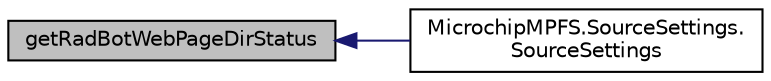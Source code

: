 digraph "getRadBotWebPageDirStatus"
{
  edge [fontname="Helvetica",fontsize="10",labelfontname="Helvetica",labelfontsize="10"];
  node [fontname="Helvetica",fontsize="10",shape=record];
  rankdir="LR";
  Node1 [label="getRadBotWebPageDirStatus",height=0.2,width=0.4,color="black", fillcolor="grey75", style="filled", fontcolor="black"];
  Node1 -> Node2 [dir="back",color="midnightblue",fontsize="10",style="solid",fontname="Helvetica"];
  Node2 [label="MicrochipMPFS.SourceSettings.\lSourceSettings",height=0.2,width=0.4,color="black", fillcolor="white", style="filled",URL="$class_microchip_m_p_f_s_1_1_source_settings.html#a9e970466b8f41a765730ab26df9df9bb"];
}
